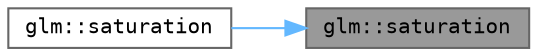 digraph "glm::saturation"
{
 // LATEX_PDF_SIZE
  bgcolor="transparent";
  edge [fontname=Terminal,fontsize=10,labelfontname=Helvetica,labelfontsize=10];
  node [fontname=Terminal,fontsize=10,shape=box,height=0.2,width=0.4];
  rankdir="RL";
  Node1 [label="glm::saturation",height=0.2,width=0.4,color="gray40", fillcolor="grey60", style="filled", fontcolor="black",tooltip=" "];
  Node1 -> Node2 [dir="back",color="steelblue1",style="solid"];
  Node2 [label="glm::saturation",height=0.2,width=0.4,color="grey40", fillcolor="white", style="filled",URL="$group__gtx__color__space.html#gad387dc96d55ed1be71c395d4ae920904",tooltip=" "];
}
